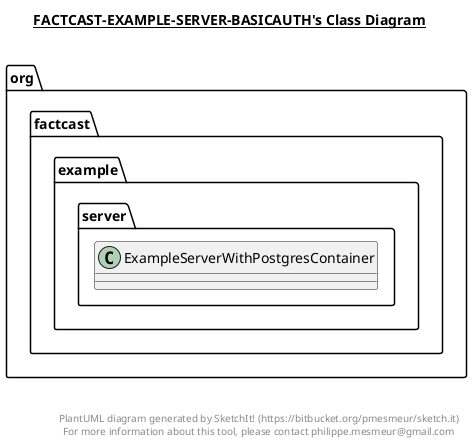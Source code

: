 @startuml

title __FACTCAST-EXAMPLE-SERVER-BASICAUTH's Class Diagram__\n

  namespace org.factcast.example.server {
    class org.factcast.example.server.ExampleServerWithPostgresContainer {
    }
  }
  



right footer


PlantUML diagram generated by SketchIt! (https://bitbucket.org/pmesmeur/sketch.it)
For more information about this tool, please contact philippe.mesmeur@gmail.com
endfooter

@enduml
